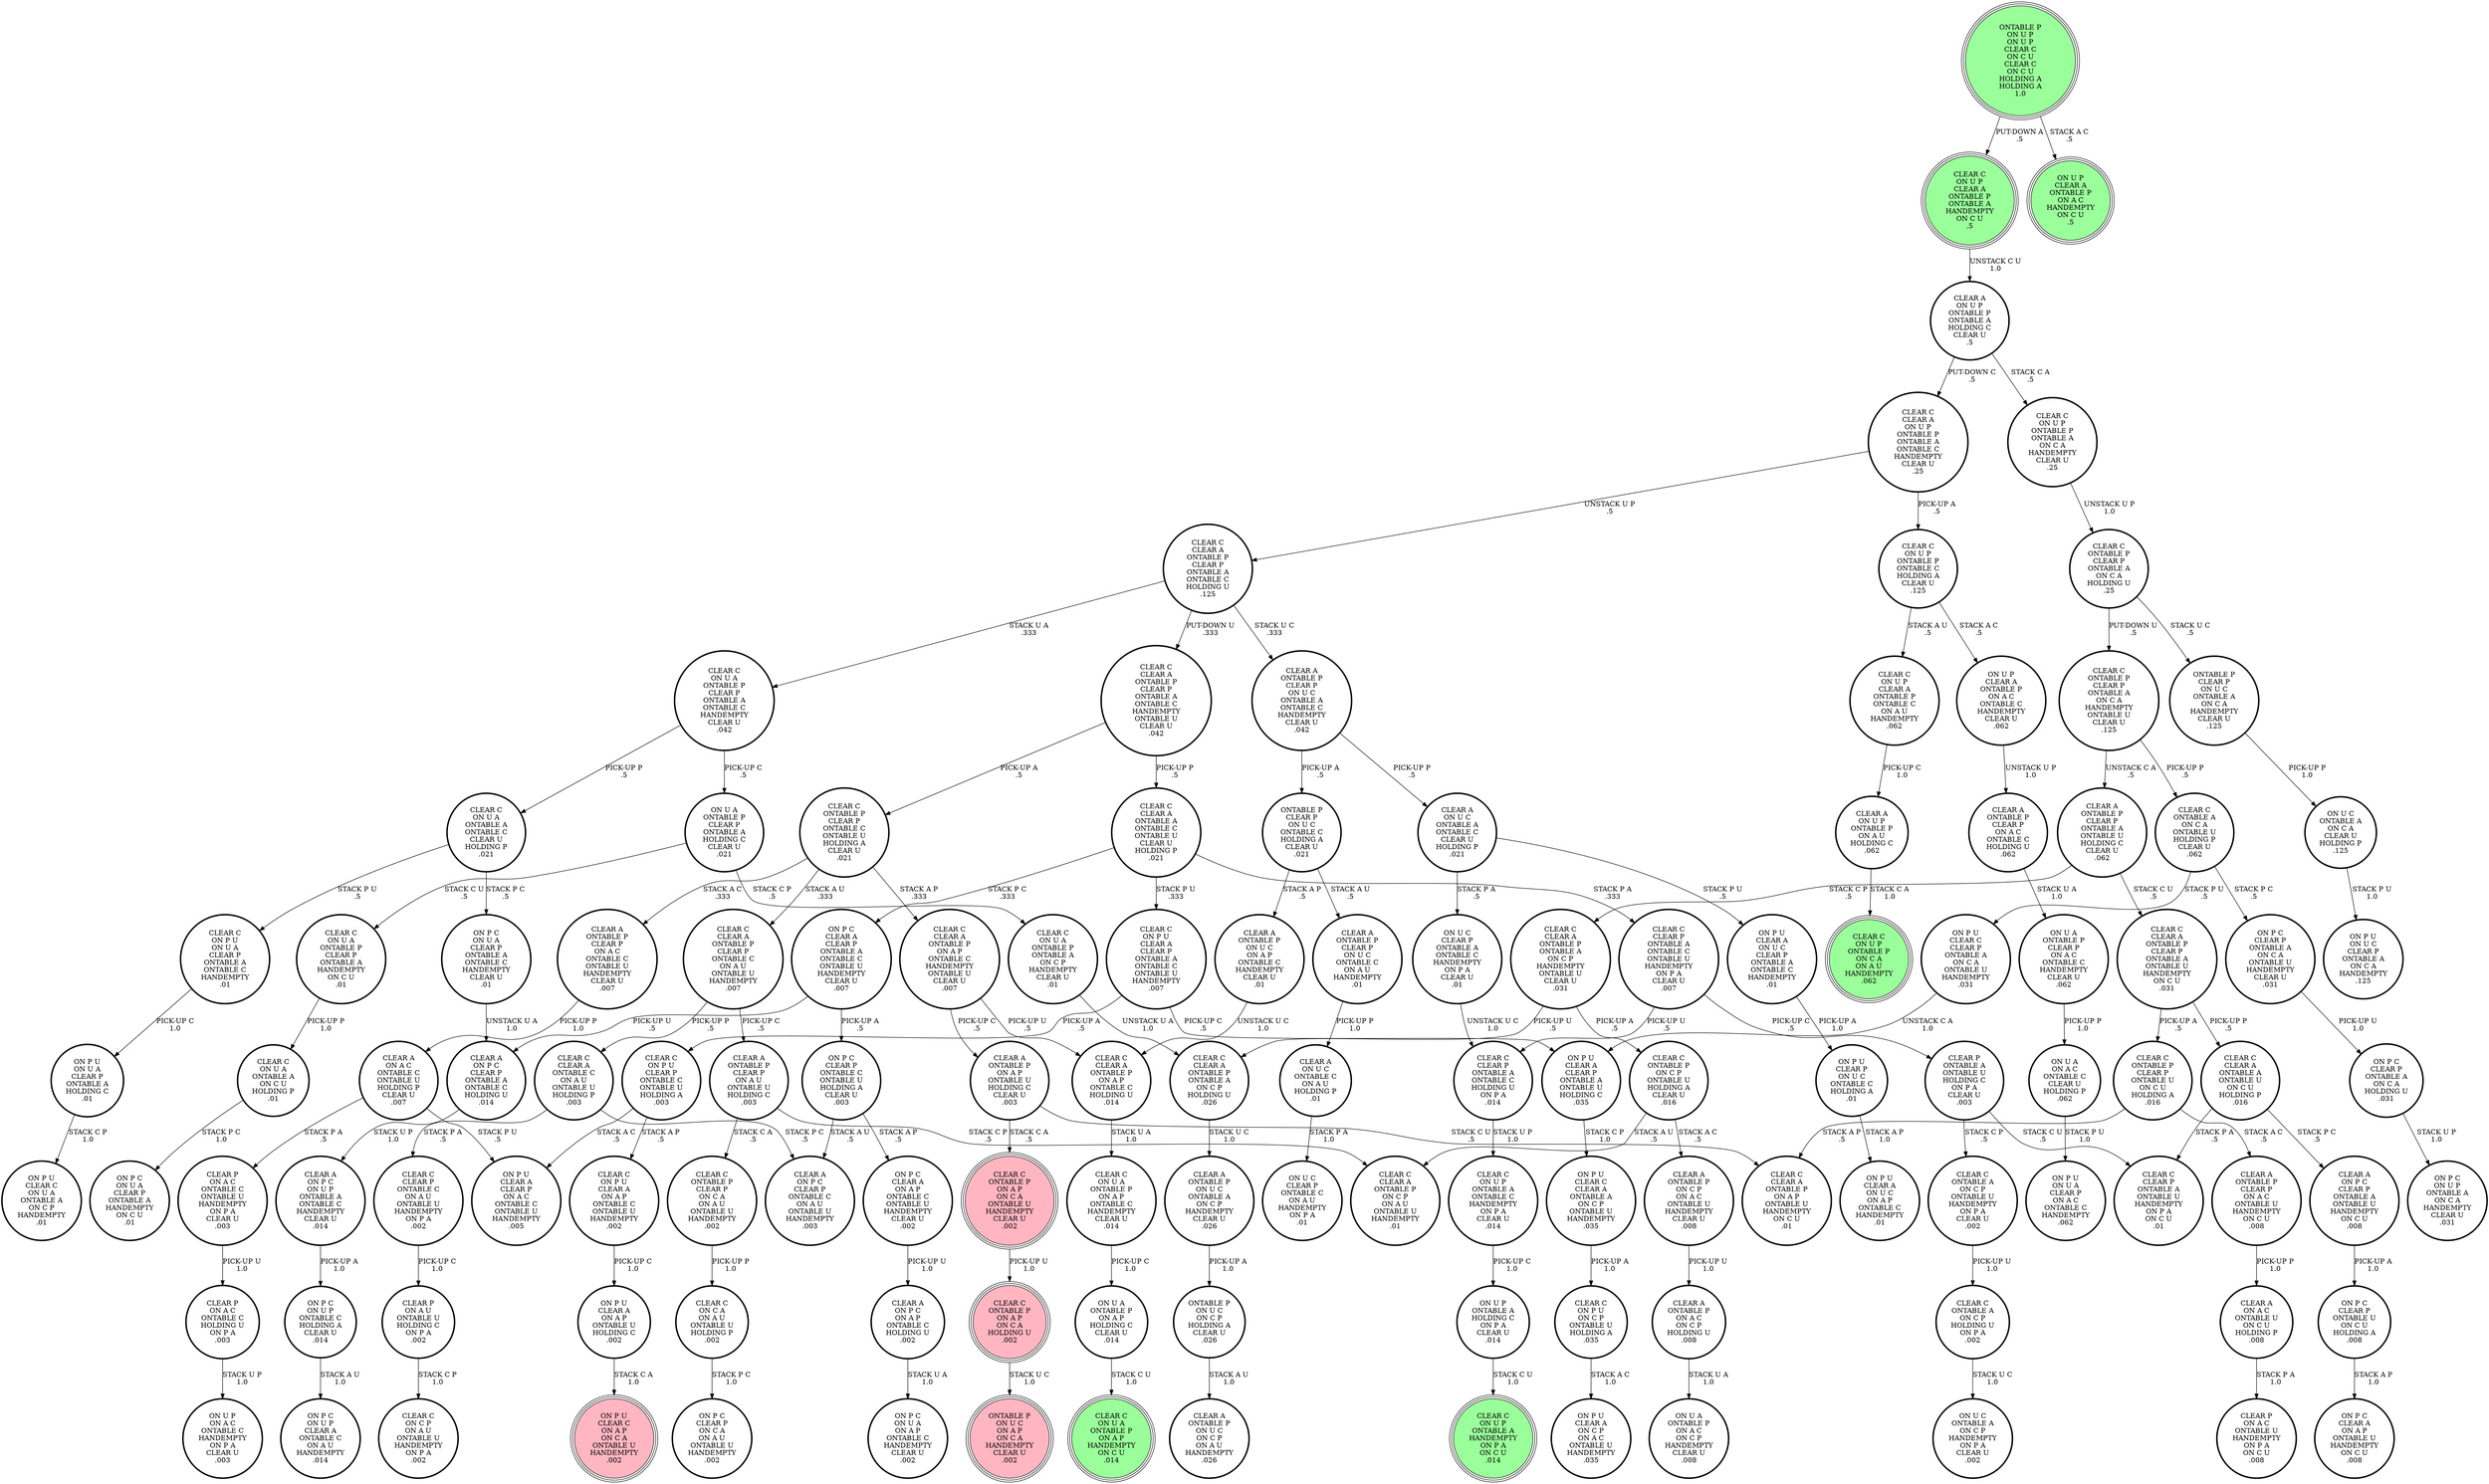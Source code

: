 digraph {
"ON U A\nONTABLE P\nCLEAR P\nONTABLE A\nHOLDING C\nCLEAR U\n.021\n" -> "CLEAR C\nON U A\nONTABLE P\nONTABLE A\nON C P\nHANDEMPTY\nCLEAR U\n.01\n"[label="STACK C P\n.5\n"];
"ON U A\nONTABLE P\nCLEAR P\nONTABLE A\nHOLDING C\nCLEAR U\n.021\n" -> "CLEAR C\nON U A\nONTABLE P\nCLEAR P\nONTABLE A\nHANDEMPTY\nON C U\n.01\n"[label="STACK C U\n.5\n"];
"ON P C\nON U A\nCLEAR P\nONTABLE A\nONTABLE C\nHANDEMPTY\nCLEAR U\n.01\n" -> "CLEAR A\nON P C\nCLEAR P\nONTABLE A\nONTABLE C\nHOLDING U\n.014\n"[label="UNSTACK U A\n1.0\n"];
"CLEAR A\nONTABLE P\nCLEAR P\nONTABLE A\nONTABLE U\nHOLDING C\nCLEAR U\n.062\n" -> "CLEAR C\nCLEAR A\nONTABLE P\nONTABLE A\nON C P\nHANDEMPTY\nONTABLE U\nCLEAR U\n.031\n"[label="STACK C P\n.5\n"];
"CLEAR A\nONTABLE P\nCLEAR P\nONTABLE A\nONTABLE U\nHOLDING C\nCLEAR U\n.062\n" -> "CLEAR C\nCLEAR A\nONTABLE P\nCLEAR P\nONTABLE A\nONTABLE U\nHANDEMPTY\nON C U\n.031\n"[label="STACK C U\n.5\n"];
"ON P U\nON U A\nCLEAR P\nONTABLE A\nHOLDING C\n.01\n" -> "ON P U\nCLEAR C\nON U A\nONTABLE A\nON C P\nHANDEMPTY\n.01\n"[label="STACK C P\n1.0\n"];
"CLEAR C\nCLEAR A\nONTABLE P\nCLEAR P\nONTABLE C\nON A U\nONTABLE U\nHANDEMPTY\n.007\n" -> "CLEAR A\nONTABLE P\nCLEAR P\nON A U\nONTABLE U\nHOLDING C\n.003\n"[label="PICK-UP C\n.5\n"];
"CLEAR C\nCLEAR A\nONTABLE P\nCLEAR P\nONTABLE C\nON A U\nONTABLE U\nHANDEMPTY\n.007\n" -> "CLEAR C\nCLEAR A\nONTABLE C\nON A U\nONTABLE U\nHOLDING P\n.003\n"[label="PICK-UP P\n.5\n"];
"ON P C\nON U P\nONTABLE C\nHOLDING A\nCLEAR U\n.014\n" -> "ON P C\nON U P\nCLEAR A\nONTABLE C\nON A U\nHANDEMPTY\n.014\n"[label="STACK A U\n1.0\n"];
"CLEAR A\nONTABLE P\nON A P\nONTABLE U\nHOLDING C\nCLEAR U\n.003\n" -> "CLEAR C\nONTABLE P\nON A P\nON C A\nONTABLE U\nHANDEMPTY\nCLEAR U\n.002\n"[label="STACK C A\n.5\n"];
"CLEAR A\nONTABLE P\nON A P\nONTABLE U\nHOLDING C\nCLEAR U\n.003\n" -> "CLEAR C\nCLEAR A\nONTABLE P\nON A P\nONTABLE U\nHANDEMPTY\nON C U\n.01\n"[label="STACK C U\n.5\n"];
"CLEAR C\nONTABLE A\nON C P\nHOLDING U\nON P A\n.002\n" -> "ON U C\nONTABLE A\nON C P\nHANDEMPTY\nON P A\nCLEAR U\n.002\n"[label="STACK U C\n1.0\n"];
"CLEAR C\nCLEAR A\nON U P\nONTABLE P\nONTABLE A\nONTABLE C\nHANDEMPTY\nCLEAR U\n.25\n" -> "CLEAR C\nON U P\nONTABLE P\nONTABLE C\nHOLDING A\nCLEAR U\n.125\n"[label="PICK-UP A\n.5\n"];
"CLEAR C\nCLEAR A\nON U P\nONTABLE P\nONTABLE A\nONTABLE C\nHANDEMPTY\nCLEAR U\n.25\n" -> "CLEAR C\nCLEAR A\nONTABLE P\nCLEAR P\nONTABLE A\nONTABLE C\nHOLDING U\n.125\n"[label="UNSTACK U P\n.5\n"];
"CLEAR A\nONTABLE P\nCLEAR P\nON U C\nONTABLE C\nON A U\nHANDEMPTY\n.01\n" -> "CLEAR A\nON U C\nONTABLE C\nON A U\nHOLDING P\n.01\n"[label="PICK-UP P\n1.0\n"];
"CLEAR C\nONTABLE P\nON C P\nONTABLE U\nHOLDING A\nCLEAR U\n.016\n" -> "CLEAR C\nCLEAR A\nONTABLE P\nON C P\nON A U\nONTABLE U\nHANDEMPTY\n.01\n"[label="STACK A U\n.5\n"];
"CLEAR C\nONTABLE P\nON C P\nONTABLE U\nHOLDING A\nCLEAR U\n.016\n" -> "CLEAR A\nONTABLE P\nON C P\nON A C\nONTABLE U\nHANDEMPTY\nCLEAR U\n.008\n"[label="STACK A C\n.5\n"];
"CLEAR C\nON U P\nONTABLE P\nONTABLE C\nHOLDING A\nCLEAR U\n.125\n" -> "CLEAR C\nON U P\nCLEAR A\nONTABLE P\nONTABLE C\nON A U\nHANDEMPTY\n.062\n"[label="STACK A U\n.5\n"];
"CLEAR C\nON U P\nONTABLE P\nONTABLE C\nHOLDING A\nCLEAR U\n.125\n" -> "ON U P\nCLEAR A\nONTABLE P\nON A C\nONTABLE C\nHANDEMPTY\nCLEAR U\n.062\n"[label="STACK A C\n.5\n"];
"CLEAR A\nONTABLE P\nCLEAR P\nON U C\nONTABLE A\nONTABLE C\nHANDEMPTY\nCLEAR U\n.042\n" -> "ONTABLE P\nCLEAR P\nON U C\nONTABLE C\nHOLDING A\nCLEAR U\n.021\n"[label="PICK-UP A\n.5\n"];
"CLEAR A\nONTABLE P\nCLEAR P\nON U C\nONTABLE A\nONTABLE C\nHANDEMPTY\nCLEAR U\n.042\n" -> "CLEAR A\nON U C\nONTABLE A\nONTABLE C\nCLEAR U\nHOLDING P\n.021\n"[label="PICK-UP P\n.5\n"];
"CLEAR C\nCLEAR P\nONTABLE C\nON A U\nONTABLE U\nHANDEMPTY\nON P A\n.002\n" -> "CLEAR P\nON A U\nONTABLE U\nHOLDING C\nON P A\n.002\n"[label="PICK-UP C\n1.0\n"];
"CLEAR A\nONTABLE P\nON U C\nONTABLE A\nON C P\nHANDEMPTY\nCLEAR U\n.026\n" -> "ONTABLE P\nON U C\nON C P\nHOLDING A\nCLEAR U\n.026\n"[label="PICK-UP A\n1.0\n"];
"ONTABLE P\nCLEAR P\nON U C\nONTABLE A\nON C A\nHANDEMPTY\nCLEAR U\n.125\n" -> "ON U C\nONTABLE A\nON C A\nCLEAR U\nHOLDING P\n.125\n"[label="PICK-UP P\n1.0\n"];
"CLEAR A\nONTABLE P\nCLEAR P\nON A C\nONTABLE C\nHOLDING U\n.062\n" -> "ON U A\nONTABLE P\nCLEAR P\nON A C\nONTABLE C\nHANDEMPTY\nCLEAR U\n.062\n"[label="STACK U A\n1.0\n"];
"ON P C\nCLEAR P\nONTABLE C\nONTABLE U\nHOLDING A\nCLEAR U\n.003\n" -> "CLEAR A\nON P C\nCLEAR P\nONTABLE C\nON A U\nONTABLE U\nHANDEMPTY\n.003\n"[label="STACK A U\n.5\n"];
"ON P C\nCLEAR P\nONTABLE C\nONTABLE U\nHOLDING A\nCLEAR U\n.003\n" -> "ON P C\nCLEAR A\nON A P\nONTABLE C\nONTABLE U\nHANDEMPTY\nCLEAR U\n.002\n"[label="STACK A P\n.5\n"];
"CLEAR C\nONTABLE P\nCLEAR P\nONTABLE A\nON C A\nHANDEMPTY\nONTABLE U\nCLEAR U\n.125\n" -> "CLEAR A\nONTABLE P\nCLEAR P\nONTABLE A\nONTABLE U\nHOLDING C\nCLEAR U\n.062\n"[label="UNSTACK C A\n.5\n"];
"CLEAR C\nONTABLE P\nCLEAR P\nONTABLE A\nON C A\nHANDEMPTY\nONTABLE U\nCLEAR U\n.125\n" -> "CLEAR C\nONTABLE A\nON C A\nONTABLE U\nHOLDING P\nCLEAR U\n.062\n"[label="PICK-UP P\n.5\n"];
"CLEAR C\nON U A\nONTABLE P\nCLEAR P\nONTABLE A\nONTABLE C\nHANDEMPTY\nCLEAR U\n.042\n" -> "CLEAR C\nON U A\nONTABLE A\nONTABLE C\nCLEAR U\nHOLDING P\n.021\n"[label="PICK-UP P\n.5\n"];
"CLEAR C\nON U A\nONTABLE P\nCLEAR P\nONTABLE A\nONTABLE C\nHANDEMPTY\nCLEAR U\n.042\n" -> "ON U A\nONTABLE P\nCLEAR P\nONTABLE A\nHOLDING C\nCLEAR U\n.021\n"[label="PICK-UP C\n.5\n"];
"CLEAR C\nONTABLE P\nCLEAR P\nONTABLE U\nON C U\nHOLDING A\n.016\n" -> "CLEAR C\nCLEAR A\nONTABLE P\nON A P\nONTABLE U\nHANDEMPTY\nON C U\n.01\n"[label="STACK A P\n.5\n"];
"CLEAR C\nONTABLE P\nCLEAR P\nONTABLE U\nON C U\nHOLDING A\n.016\n" -> "CLEAR A\nONTABLE P\nCLEAR P\nON A C\nONTABLE U\nHANDEMPTY\nON C U\n.008\n"[label="STACK A C\n.5\n"];
"CLEAR C\nON U A\nONTABLE P\nCLEAR P\nONTABLE A\nHANDEMPTY\nON C U\n.01\n" -> "CLEAR C\nON U A\nONTABLE A\nON C U\nHOLDING P\n.01\n"[label="PICK-UP P\n1.0\n"];
"ON U A\nONTABLE P\nON A P\nHOLDING C\nCLEAR U\n.014\n" -> "CLEAR C\nON U A\nONTABLE P\nON A P\nHANDEMPTY\nON C U\n.014\n"[label="STACK C U\n1.0\n"];
"ON P C\nCLEAR A\nON A P\nONTABLE C\nONTABLE U\nHANDEMPTY\nCLEAR U\n.002\n" -> "CLEAR A\nON P C\nON A P\nONTABLE C\nHOLDING U\n.002\n"[label="PICK-UP U\n1.0\n"];
"CLEAR P\nONTABLE A\nONTABLE U\nHOLDING C\nON P A\nCLEAR U\n.003\n" -> "CLEAR C\nCLEAR P\nONTABLE A\nONTABLE U\nHANDEMPTY\nON P A\nON C U\n.01\n"[label="STACK C U\n.5\n"];
"CLEAR P\nONTABLE A\nONTABLE U\nHOLDING C\nON P A\nCLEAR U\n.003\n" -> "CLEAR C\nONTABLE A\nON C P\nONTABLE U\nHANDEMPTY\nON P A\nCLEAR U\n.002\n"[label="STACK C P\n.5\n"];
"CLEAR C\nON U A\nONTABLE A\nONTABLE C\nCLEAR U\nHOLDING P\n.021\n" -> "ON P C\nON U A\nCLEAR P\nONTABLE A\nONTABLE C\nHANDEMPTY\nCLEAR U\n.01\n"[label="STACK P C\n.5\n"];
"CLEAR C\nON U A\nONTABLE A\nONTABLE C\nCLEAR U\nHOLDING P\n.021\n" -> "CLEAR C\nON P U\nON U A\nCLEAR P\nONTABLE A\nONTABLE C\nHANDEMPTY\n.01\n"[label="STACK P U\n.5\n"];
"CLEAR C\nCLEAR A\nONTABLE P\nON A P\nONTABLE C\nHANDEMPTY\nONTABLE U\nCLEAR U\n.007\n" -> "CLEAR C\nCLEAR A\nONTABLE P\nON A P\nONTABLE C\nHOLDING U\n.014\n"[label="PICK-UP U\n.5\n"];
"CLEAR C\nCLEAR A\nONTABLE P\nON A P\nONTABLE C\nHANDEMPTY\nONTABLE U\nCLEAR U\n.007\n" -> "CLEAR A\nONTABLE P\nON A P\nONTABLE U\nHOLDING C\nCLEAR U\n.003\n"[label="PICK-UP C\n.5\n"];
"CLEAR C\nON U P\nONTABLE A\nONTABLE C\nHANDEMPTY\nON P A\nCLEAR U\n.014\n" -> "ON U P\nONTABLE A\nHOLDING C\nON P A\nCLEAR U\n.014\n"[label="PICK-UP C\n1.0\n"];
"CLEAR C\nCLEAR A\nONTABLE P\nCLEAR P\nONTABLE A\nONTABLE C\nHANDEMPTY\nONTABLE U\nCLEAR U\n.042\n" -> "CLEAR C\nONTABLE P\nCLEAR P\nONTABLE C\nONTABLE U\nHOLDING A\nCLEAR U\n.021\n"[label="PICK-UP A\n.5\n"];
"CLEAR C\nCLEAR A\nONTABLE P\nCLEAR P\nONTABLE A\nONTABLE C\nHANDEMPTY\nONTABLE U\nCLEAR U\n.042\n" -> "CLEAR C\nCLEAR A\nONTABLE A\nONTABLE C\nONTABLE U\nCLEAR U\nHOLDING P\n.021\n"[label="PICK-UP P\n.5\n"];
"CLEAR C\nCLEAR P\nONTABLE A\nONTABLE C\nHOLDING U\nON P A\n.014\n" -> "CLEAR C\nON U P\nONTABLE A\nONTABLE C\nHANDEMPTY\nON P A\nCLEAR U\n.014\n"[label="STACK U P\n1.0\n"];
"ON P C\nCLEAR P\nONTABLE A\nON C A\nHOLDING U\n.031\n" -> "ON P C\nON U P\nONTABLE A\nON C A\nHANDEMPTY\nCLEAR U\n.031\n"[label="STACK U P\n1.0\n"];
"CLEAR C\nON P U\nON U A\nCLEAR P\nONTABLE A\nONTABLE C\nHANDEMPTY\n.01\n" -> "ON P U\nON U A\nCLEAR P\nONTABLE A\nHOLDING C\n.01\n"[label="PICK-UP C\n1.0\n"];
"CLEAR C\nCLEAR A\nONTABLE P\nONTABLE A\nON C P\nHANDEMPTY\nONTABLE U\nCLEAR U\n.031\n" -> "CLEAR C\nCLEAR A\nONTABLE P\nONTABLE A\nON C P\nHOLDING U\n.026\n"[label="PICK-UP U\n.5\n"];
"CLEAR C\nCLEAR A\nONTABLE P\nONTABLE A\nON C P\nHANDEMPTY\nONTABLE U\nCLEAR U\n.031\n" -> "CLEAR C\nONTABLE P\nON C P\nONTABLE U\nHOLDING A\nCLEAR U\n.016\n"[label="PICK-UP A\n.5\n"];
"ON U A\nONTABLE P\nCLEAR P\nON A C\nONTABLE C\nHANDEMPTY\nCLEAR U\n.062\n" -> "ON U A\nON A C\nONTABLE C\nCLEAR U\nHOLDING P\n.062\n"[label="PICK-UP P\n1.0\n"];
"ON U P\nONTABLE A\nHOLDING C\nON P A\nCLEAR U\n.014\n" -> "CLEAR C\nON U P\nONTABLE A\nHANDEMPTY\nON P A\nON C U\n.014\n"[label="STACK C U\n1.0\n"];
"ON U P\nCLEAR A\nONTABLE P\nON A C\nONTABLE C\nHANDEMPTY\nCLEAR U\n.062\n" -> "CLEAR A\nONTABLE P\nCLEAR P\nON A C\nONTABLE C\nHOLDING U\n.062\n"[label="UNSTACK U P\n1.0\n"];
"CLEAR A\nON U C\nONTABLE C\nON A U\nHOLDING P\n.01\n" -> "ON U C\nCLEAR P\nONTABLE C\nON A U\nHANDEMPTY\nON P A\n.01\n"[label="STACK P A\n1.0\n"];
"CLEAR A\nONTABLE P\nCLEAR P\nON A U\nONTABLE U\nHOLDING C\n.003\n" -> "CLEAR C\nONTABLE P\nCLEAR P\nON C A\nON A U\nONTABLE U\nHANDEMPTY\n.002\n"[label="STACK C A\n.5\n"];
"CLEAR A\nONTABLE P\nCLEAR P\nON A U\nONTABLE U\nHOLDING C\n.003\n" -> "CLEAR C\nCLEAR A\nONTABLE P\nON C P\nON A U\nONTABLE U\nHANDEMPTY\n.01\n"[label="STACK C P\n.5\n"];
"CLEAR A\nONTABLE P\nCLEAR P\nON A C\nONTABLE U\nHANDEMPTY\nON C U\n.008\n" -> "CLEAR A\nON A C\nONTABLE U\nON C U\nHOLDING P\n.008\n"[label="PICK-UP P\n1.0\n"];
"CLEAR C\nONTABLE P\nON A P\nON C A\nONTABLE U\nHANDEMPTY\nCLEAR U\n.002\n" -> "CLEAR C\nONTABLE P\nON A P\nON C A\nHOLDING U\n.002\n"[label="PICK-UP U\n1.0\n"];
"CLEAR C\nON U A\nONTABLE P\nON A P\nONTABLE C\nHANDEMPTY\nCLEAR U\n.014\n" -> "ON U A\nONTABLE P\nON A P\nHOLDING C\nCLEAR U\n.014\n"[label="PICK-UP C\n1.0\n"];
"CLEAR C\nCLEAR A\nONTABLE A\nONTABLE U\nON C U\nHOLDING P\n.016\n" -> "CLEAR A\nON P C\nCLEAR P\nONTABLE A\nONTABLE U\nHANDEMPTY\nON C U\n.008\n"[label="STACK P C\n.5\n"];
"CLEAR C\nCLEAR A\nONTABLE A\nONTABLE U\nON C U\nHOLDING P\n.016\n" -> "CLEAR C\nCLEAR P\nONTABLE A\nONTABLE U\nHANDEMPTY\nON P A\nON C U\n.01\n"[label="STACK P A\n.5\n"];
"ON P U\nCLEAR C\nCLEAR A\nONTABLE A\nON C P\nONTABLE U\nHANDEMPTY\n.035\n" -> "CLEAR C\nON P U\nON C P\nONTABLE U\nHOLDING A\n.035\n"[label="PICK-UP A\n1.0\n"];
"CLEAR A\nON P C\nON U P\nONTABLE A\nONTABLE C\nHANDEMPTY\nCLEAR U\n.014\n" -> "ON P C\nON U P\nONTABLE C\nHOLDING A\nCLEAR U\n.014\n"[label="PICK-UP A\n1.0\n"];
"ONTABLE P\nCLEAR P\nON U C\nONTABLE C\nHOLDING A\nCLEAR U\n.021\n" -> "CLEAR A\nONTABLE P\nON U C\nON A P\nONTABLE C\nHANDEMPTY\nCLEAR U\n.01\n"[label="STACK A P\n.5\n"];
"ONTABLE P\nCLEAR P\nON U C\nONTABLE C\nHOLDING A\nCLEAR U\n.021\n" -> "CLEAR A\nONTABLE P\nCLEAR P\nON U C\nONTABLE C\nON A U\nHANDEMPTY\n.01\n"[label="STACK A U\n.5\n"];
"CLEAR C\nCLEAR A\nONTABLE P\nON A P\nONTABLE C\nHOLDING U\n.014\n" -> "CLEAR C\nON U A\nONTABLE P\nON A P\nONTABLE C\nHANDEMPTY\nCLEAR U\n.014\n"[label="STACK U A\n1.0\n"];
"CLEAR A\nONTABLE P\nON U C\nON A P\nONTABLE C\nHANDEMPTY\nCLEAR U\n.01\n" -> "CLEAR C\nCLEAR A\nONTABLE P\nON A P\nONTABLE C\nHOLDING U\n.014\n"[label="UNSTACK U C\n1.0\n"];
"CLEAR C\nCLEAR A\nONTABLE C\nON A U\nONTABLE U\nHOLDING P\n.003\n" -> "CLEAR C\nCLEAR P\nONTABLE C\nON A U\nONTABLE U\nHANDEMPTY\nON P A\n.002\n"[label="STACK P A\n.5\n"];
"CLEAR C\nCLEAR A\nONTABLE C\nON A U\nONTABLE U\nHOLDING P\n.003\n" -> "CLEAR A\nON P C\nCLEAR P\nONTABLE C\nON A U\nONTABLE U\nHANDEMPTY\n.003\n"[label="STACK P C\n.5\n"];
"CLEAR P\nON A U\nONTABLE U\nHOLDING C\nON P A\n.002\n" -> "CLEAR C\nON C P\nON A U\nONTABLE U\nHANDEMPTY\nON P A\n.002\n"[label="STACK C P\n1.0\n"];
"CLEAR C\nON P U\nON C P\nONTABLE U\nHOLDING A\n.035\n" -> "ON P U\nCLEAR A\nON C P\nON A C\nONTABLE U\nHANDEMPTY\n.035\n"[label="STACK A C\n1.0\n"];
"CLEAR C\nCLEAR A\nONTABLE P\nCLEAR P\nONTABLE A\nONTABLE U\nHANDEMPTY\nON C U\n.031\n" -> "CLEAR C\nCLEAR A\nONTABLE A\nONTABLE U\nON C U\nHOLDING P\n.016\n"[label="PICK-UP P\n.5\n"];
"CLEAR C\nCLEAR A\nONTABLE P\nCLEAR P\nONTABLE A\nONTABLE U\nHANDEMPTY\nON C U\n.031\n" -> "CLEAR C\nONTABLE P\nCLEAR P\nONTABLE U\nON C U\nHOLDING A\n.016\n"[label="PICK-UP A\n.5\n"];
"ON U C\nONTABLE A\nON C A\nCLEAR U\nHOLDING P\n.125\n" -> "ON P U\nON U C\nCLEAR P\nONTABLE A\nON C A\nHANDEMPTY\n.125\n"[label="STACK P U\n1.0\n"];
"CLEAR A\nONTABLE P\nCLEAR P\nON A C\nONTABLE C\nONTABLE U\nHANDEMPTY\nCLEAR U\n.007\n" -> "CLEAR A\nON A C\nONTABLE C\nONTABLE U\nHOLDING P\nCLEAR U\n.007\n"[label="PICK-UP P\n1.0\n"];
"CLEAR C\nONTABLE P\nCLEAR P\nONTABLE C\nONTABLE U\nHOLDING A\nCLEAR U\n.021\n" -> "CLEAR A\nONTABLE P\nCLEAR P\nON A C\nONTABLE C\nONTABLE U\nHANDEMPTY\nCLEAR U\n.007\n"[label="STACK A C\n.333\n"];
"CLEAR C\nONTABLE P\nCLEAR P\nONTABLE C\nONTABLE U\nHOLDING A\nCLEAR U\n.021\n" -> "CLEAR C\nCLEAR A\nONTABLE P\nON A P\nONTABLE C\nHANDEMPTY\nONTABLE U\nCLEAR U\n.007\n"[label="STACK A P\n.333\n"];
"CLEAR C\nONTABLE P\nCLEAR P\nONTABLE C\nONTABLE U\nHOLDING A\nCLEAR U\n.021\n" -> "CLEAR C\nCLEAR A\nONTABLE P\nCLEAR P\nONTABLE C\nON A U\nONTABLE U\nHANDEMPTY\n.007\n"[label="STACK A U\n.333\n"];
"ON P U\nCLEAR C\nCLEAR P\nONTABLE A\nON C A\nONTABLE U\nHANDEMPTY\n.031\n" -> "ON P U\nCLEAR A\nCLEAR P\nONTABLE A\nONTABLE U\nHOLDING C\n.035\n"[label="UNSTACK C A\n1.0\n"];
"ON P U\nCLEAR A\nON U C\nCLEAR P\nONTABLE A\nONTABLE C\nHANDEMPTY\n.01\n" -> "ON P U\nCLEAR P\nON U C\nONTABLE C\nHOLDING A\n.01\n"[label="PICK-UP A\n1.0\n"];
"CLEAR C\nON P U\nCLEAR A\nON A P\nONTABLE C\nONTABLE U\nHANDEMPTY\n.002\n" -> "ON P U\nCLEAR A\nON A P\nONTABLE U\nHOLDING C\n.002\n"[label="PICK-UP C\n1.0\n"];
"CLEAR A\nON U C\nONTABLE A\nONTABLE C\nCLEAR U\nHOLDING P\n.021\n" -> "ON P U\nCLEAR A\nON U C\nCLEAR P\nONTABLE A\nONTABLE C\nHANDEMPTY\n.01\n"[label="STACK P U\n.5\n"];
"CLEAR A\nON U C\nONTABLE A\nONTABLE C\nCLEAR U\nHOLDING P\n.021\n" -> "ON U C\nCLEAR P\nONTABLE A\nONTABLE C\nHANDEMPTY\nON P A\nCLEAR U\n.01\n"[label="STACK P A\n.5\n"];
"CLEAR A\nON P C\nON A P\nONTABLE C\nHOLDING U\n.002\n" -> "ON P C\nON U A\nON A P\nONTABLE C\nHANDEMPTY\nCLEAR U\n.002\n"[label="STACK U A\n1.0\n"];
"CLEAR C\nON U P\nCLEAR A\nONTABLE P\nONTABLE A\nHANDEMPTY\nON C U\n.5\n" -> "CLEAR A\nON U P\nONTABLE P\nONTABLE A\nHOLDING C\nCLEAR U\n.5\n"[label="UNSTACK C U\n1.0\n"];
"CLEAR C\nON U P\nONTABLE P\nONTABLE A\nON C A\nHANDEMPTY\nCLEAR U\n.25\n" -> "CLEAR C\nONTABLE P\nCLEAR P\nONTABLE A\nON C A\nHOLDING U\n.25\n"[label="UNSTACK U P\n1.0\n"];
"CLEAR C\nON U A\nONTABLE A\nON C U\nHOLDING P\n.01\n" -> "ON P C\nON U A\nCLEAR P\nONTABLE A\nHANDEMPTY\nON C U\n.01\n"[label="STACK P C\n1.0\n"];
"CLEAR C\nONTABLE P\nON A P\nON C A\nHOLDING U\n.002\n" -> "ONTABLE P\nON U C\nON A P\nON C A\nHANDEMPTY\nCLEAR U\n.002\n"[label="STACK U C\n1.0\n"];
"CLEAR A\nONTABLE P\nON C P\nON A C\nONTABLE U\nHANDEMPTY\nCLEAR U\n.008\n" -> "CLEAR A\nONTABLE P\nON A C\nON C P\nHOLDING U\n.008\n"[label="PICK-UP U\n1.0\n"];
"CLEAR P\nON A C\nONTABLE C\nHOLDING U\nON P A\n.003\n" -> "ON U P\nON A C\nONTABLE C\nHANDEMPTY\nON P A\nCLEAR U\n.003\n"[label="STACK U P\n1.0\n"];
"CLEAR P\nON A C\nONTABLE C\nONTABLE U\nHANDEMPTY\nON P A\nCLEAR U\n.003\n" -> "CLEAR P\nON A C\nONTABLE C\nHOLDING U\nON P A\n.003\n"[label="PICK-UP U\n1.0\n"];
"CLEAR C\nONTABLE A\nON C A\nONTABLE U\nHOLDING P\nCLEAR U\n.062\n" -> "ON P C\nCLEAR P\nONTABLE A\nON C A\nONTABLE U\nHANDEMPTY\nCLEAR U\n.031\n"[label="STACK P C\n.5\n"];
"CLEAR C\nONTABLE A\nON C A\nONTABLE U\nHOLDING P\nCLEAR U\n.062\n" -> "ON P U\nCLEAR C\nCLEAR P\nONTABLE A\nON C A\nONTABLE U\nHANDEMPTY\n.031\n"[label="STACK P U\n.5\n"];
"CLEAR A\nON U P\nONTABLE P\nON A U\nHOLDING C\n.062\n" -> "CLEAR C\nON U P\nONTABLE P\nON C A\nON A U\nHANDEMPTY\n.062\n"[label="STACK C A\n1.0\n"];
"CLEAR C\nONTABLE A\nON C P\nONTABLE U\nHANDEMPTY\nON P A\nCLEAR U\n.002\n" -> "CLEAR C\nONTABLE A\nON C P\nHOLDING U\nON P A\n.002\n"[label="PICK-UP U\n1.0\n"];
"CLEAR C\nON U A\nONTABLE P\nONTABLE A\nON C P\nHANDEMPTY\nCLEAR U\n.01\n" -> "CLEAR C\nCLEAR A\nONTABLE P\nONTABLE A\nON C P\nHOLDING U\n.026\n"[label="UNSTACK U A\n1.0\n"];
"ON P C\nCLEAR P\nONTABLE U\nON C U\nHOLDING A\n.008\n" -> "ON P C\nCLEAR A\nON A P\nONTABLE U\nHANDEMPTY\nON C U\n.008\n"[label="STACK A P\n1.0\n"];
"CLEAR C\nCLEAR P\nONTABLE A\nONTABLE C\nONTABLE U\nHANDEMPTY\nON P A\nCLEAR U\n.007\n" -> "CLEAR C\nCLEAR P\nONTABLE A\nONTABLE C\nHOLDING U\nON P A\n.014\n"[label="PICK-UP U\n.5\n"];
"CLEAR C\nCLEAR P\nONTABLE A\nONTABLE C\nONTABLE U\nHANDEMPTY\nON P A\nCLEAR U\n.007\n" -> "CLEAR P\nONTABLE A\nONTABLE U\nHOLDING C\nON P A\nCLEAR U\n.003\n"[label="PICK-UP C\n.5\n"];
"CLEAR C\nCLEAR A\nONTABLE P\nONTABLE A\nON C P\nHOLDING U\n.026\n" -> "CLEAR A\nONTABLE P\nON U C\nONTABLE A\nON C P\nHANDEMPTY\nCLEAR U\n.026\n"[label="STACK U C\n1.0\n"];
"CLEAR C\nON C A\nON A U\nONTABLE U\nHOLDING P\n.002\n" -> "ON P C\nCLEAR P\nON C A\nON A U\nONTABLE U\nHANDEMPTY\n.002\n"[label="STACK P C\n1.0\n"];
"CLEAR C\nCLEAR A\nONTABLE P\nCLEAR P\nONTABLE A\nONTABLE C\nHOLDING U\n.125\n" -> "CLEAR C\nON U A\nONTABLE P\nCLEAR P\nONTABLE A\nONTABLE C\nHANDEMPTY\nCLEAR U\n.042\n"[label="STACK U A\n.333\n"];
"CLEAR C\nCLEAR A\nONTABLE P\nCLEAR P\nONTABLE A\nONTABLE C\nHOLDING U\n.125\n" -> "CLEAR C\nCLEAR A\nONTABLE P\nCLEAR P\nONTABLE A\nONTABLE C\nHANDEMPTY\nONTABLE U\nCLEAR U\n.042\n"[label="PUT-DOWN U\n.333\n"];
"CLEAR C\nCLEAR A\nONTABLE P\nCLEAR P\nONTABLE A\nONTABLE C\nHOLDING U\n.125\n" -> "CLEAR A\nONTABLE P\nCLEAR P\nON U C\nONTABLE A\nONTABLE C\nHANDEMPTY\nCLEAR U\n.042\n"[label="STACK U C\n.333\n"];
"CLEAR C\nCLEAR A\nONTABLE A\nONTABLE C\nONTABLE U\nCLEAR U\nHOLDING P\n.021\n" -> "CLEAR C\nCLEAR P\nONTABLE A\nONTABLE C\nONTABLE U\nHANDEMPTY\nON P A\nCLEAR U\n.007\n"[label="STACK P A\n.333\n"];
"CLEAR C\nCLEAR A\nONTABLE A\nONTABLE C\nONTABLE U\nCLEAR U\nHOLDING P\n.021\n" -> "CLEAR C\nON P U\nCLEAR A\nCLEAR P\nONTABLE A\nONTABLE C\nONTABLE U\nHANDEMPTY\n.007\n"[label="STACK P U\n.333\n"];
"CLEAR C\nCLEAR A\nONTABLE A\nONTABLE C\nONTABLE U\nCLEAR U\nHOLDING P\n.021\n" -> "ON P C\nCLEAR A\nCLEAR P\nONTABLE A\nONTABLE C\nONTABLE U\nHANDEMPTY\nCLEAR U\n.007\n"[label="STACK P C\n.333\n"];
"ON P U\nCLEAR P\nON U C\nONTABLE C\nHOLDING A\n.01\n" -> "ON P U\nCLEAR A\nON U C\nON A P\nONTABLE C\nHANDEMPTY\n.01\n"[label="STACK A P\n1.0\n"];
"ON U A\nON A C\nONTABLE C\nCLEAR U\nHOLDING P\n.062\n" -> "ON P U\nON U A\nCLEAR P\nON A C\nONTABLE C\nHANDEMPTY\n.062\n"[label="STACK P U\n1.0\n"];
"CLEAR C\nON P U\nCLEAR P\nONTABLE C\nONTABLE U\nHOLDING A\n.003\n" -> "CLEAR C\nON P U\nCLEAR A\nON A P\nONTABLE C\nONTABLE U\nHANDEMPTY\n.002\n"[label="STACK A P\n.5\n"];
"CLEAR C\nON P U\nCLEAR P\nONTABLE C\nONTABLE U\nHOLDING A\n.003\n" -> "ON P U\nCLEAR A\nCLEAR P\nON A C\nONTABLE C\nONTABLE U\nHANDEMPTY\n.005\n"[label="STACK A C\n.5\n"];
"CLEAR A\nON U P\nONTABLE P\nONTABLE A\nHOLDING C\nCLEAR U\n.5\n" -> "CLEAR C\nON U P\nONTABLE P\nONTABLE A\nON C A\nHANDEMPTY\nCLEAR U\n.25\n"[label="STACK C A\n.5\n"];
"CLEAR A\nON U P\nONTABLE P\nONTABLE A\nHOLDING C\nCLEAR U\n.5\n" -> "CLEAR C\nCLEAR A\nON U P\nONTABLE P\nONTABLE A\nONTABLE C\nHANDEMPTY\nCLEAR U\n.25\n"[label="PUT-DOWN C\n.5\n"];
"CLEAR C\nONTABLE P\nCLEAR P\nONTABLE A\nON C A\nHOLDING U\n.25\n" -> "ONTABLE P\nCLEAR P\nON U C\nONTABLE A\nON C A\nHANDEMPTY\nCLEAR U\n.125\n"[label="STACK U C\n.5\n"];
"CLEAR C\nONTABLE P\nCLEAR P\nONTABLE A\nON C A\nHOLDING U\n.25\n" -> "CLEAR C\nONTABLE P\nCLEAR P\nONTABLE A\nON C A\nHANDEMPTY\nONTABLE U\nCLEAR U\n.125\n"[label="PUT-DOWN U\n.5\n"];
"CLEAR A\nON A C\nONTABLE U\nON C U\nHOLDING P\n.008\n" -> "CLEAR P\nON A C\nONTABLE U\nHANDEMPTY\nON P A\nON C U\n.008\n"[label="STACK P A\n1.0\n"];
"ON P C\nCLEAR A\nCLEAR P\nONTABLE A\nONTABLE C\nONTABLE U\nHANDEMPTY\nCLEAR U\n.007\n" -> "CLEAR A\nON P C\nCLEAR P\nONTABLE A\nONTABLE C\nHOLDING U\n.014\n"[label="PICK-UP U\n.5\n"];
"ON P C\nCLEAR A\nCLEAR P\nONTABLE A\nONTABLE C\nONTABLE U\nHANDEMPTY\nCLEAR U\n.007\n" -> "ON P C\nCLEAR P\nONTABLE C\nONTABLE U\nHOLDING A\nCLEAR U\n.003\n"[label="PICK-UP A\n.5\n"];
"ON U C\nCLEAR P\nONTABLE A\nONTABLE C\nHANDEMPTY\nON P A\nCLEAR U\n.01\n" -> "CLEAR C\nCLEAR P\nONTABLE A\nONTABLE C\nHOLDING U\nON P A\n.014\n"[label="UNSTACK U C\n1.0\n"];
"CLEAR A\nON A C\nONTABLE C\nONTABLE U\nHOLDING P\nCLEAR U\n.007\n" -> "CLEAR P\nON A C\nONTABLE C\nONTABLE U\nHANDEMPTY\nON P A\nCLEAR U\n.003\n"[label="STACK P A\n.5\n"];
"CLEAR A\nON A C\nONTABLE C\nONTABLE U\nHOLDING P\nCLEAR U\n.007\n" -> "ON P U\nCLEAR A\nCLEAR P\nON A C\nONTABLE C\nONTABLE U\nHANDEMPTY\n.005\n"[label="STACK P U\n.5\n"];
"ONTABLE P\nON U C\nON C P\nHOLDING A\nCLEAR U\n.026\n" -> "CLEAR A\nONTABLE P\nON U C\nON C P\nON A U\nHANDEMPTY\n.026\n"[label="STACK A U\n1.0\n"];
"ON P U\nCLEAR A\nCLEAR P\nONTABLE A\nONTABLE U\nHOLDING C\n.035\n" -> "ON P U\nCLEAR C\nCLEAR A\nONTABLE A\nON C P\nONTABLE U\nHANDEMPTY\n.035\n"[label="STACK C P\n1.0\n"];
"ON P C\nCLEAR P\nONTABLE A\nON C A\nONTABLE U\nHANDEMPTY\nCLEAR U\n.031\n" -> "ON P C\nCLEAR P\nONTABLE A\nON C A\nHOLDING U\n.031\n"[label="PICK-UP U\n1.0\n"];
"CLEAR C\nON U P\nCLEAR A\nONTABLE P\nONTABLE C\nON A U\nHANDEMPTY\n.062\n" -> "CLEAR A\nON U P\nONTABLE P\nON A U\nHOLDING C\n.062\n"[label="PICK-UP C\n1.0\n"];
"CLEAR A\nON P C\nCLEAR P\nONTABLE A\nONTABLE C\nHOLDING U\n.014\n" -> "CLEAR A\nON P C\nON U P\nONTABLE A\nONTABLE C\nHANDEMPTY\nCLEAR U\n.014\n"[label="STACK U P\n1.0\n"];
"CLEAR C\nONTABLE P\nCLEAR P\nON C A\nON A U\nONTABLE U\nHANDEMPTY\n.002\n" -> "CLEAR C\nON C A\nON A U\nONTABLE U\nHOLDING P\n.002\n"[label="PICK-UP P\n1.0\n"];
"CLEAR A\nONTABLE P\nON A C\nON C P\nHOLDING U\n.008\n" -> "ON U A\nONTABLE P\nON A C\nON C P\nHANDEMPTY\nCLEAR U\n.008\n"[label="STACK U A\n1.0\n"];
"ON P U\nCLEAR A\nON A P\nONTABLE U\nHOLDING C\n.002\n" -> "ON P U\nCLEAR C\nON A P\nON C A\nONTABLE U\nHANDEMPTY\n.002\n"[label="STACK C A\n1.0\n"];
"CLEAR A\nON P C\nCLEAR P\nONTABLE A\nONTABLE U\nHANDEMPTY\nON C U\n.008\n" -> "ON P C\nCLEAR P\nONTABLE U\nON C U\nHOLDING A\n.008\n"[label="PICK-UP A\n1.0\n"];
"CLEAR C\nON P U\nCLEAR A\nCLEAR P\nONTABLE A\nONTABLE C\nONTABLE U\nHANDEMPTY\n.007\n" -> "CLEAR C\nON P U\nCLEAR P\nONTABLE C\nONTABLE U\nHOLDING A\n.003\n"[label="PICK-UP A\n.5\n"];
"CLEAR C\nON P U\nCLEAR A\nCLEAR P\nONTABLE A\nONTABLE C\nONTABLE U\nHANDEMPTY\n.007\n" -> "ON P U\nCLEAR A\nCLEAR P\nONTABLE A\nONTABLE U\nHOLDING C\n.035\n"[label="PICK-UP C\n.5\n"];
"ONTABLE P\nON U P\nON U P\nCLEAR C\nON C U\nCLEAR C\nON C U\nHOLDING A\nHOLDING A\n1.0\n" -> "CLEAR C\nON U P\nCLEAR A\nONTABLE P\nONTABLE A\nHANDEMPTY\nON C U\n.5\n"[label="PUT-DOWN A\n.5\n"];
"ONTABLE P\nON U P\nON U P\nCLEAR C\nON C U\nCLEAR C\nON C U\nHOLDING A\nHOLDING A\n1.0\n" -> "ON U P\nCLEAR A\nONTABLE P\nON A C\nHANDEMPTY\nON C U\n.5\n"[label="STACK A C\n.5\n"];
"CLEAR C\nCLEAR A\nONTABLE P\nON A P\nONTABLE U\nHANDEMPTY\nON C U\n.01\n" [shape=circle, penwidth=3];
"ON U P\nCLEAR A\nONTABLE P\nON A C\nHANDEMPTY\nON C U\n.5\n" [shape=circle, style=filled, fillcolor=palegreen1, peripheries=3];
"ON P U\nCLEAR A\nON U C\nON A P\nONTABLE C\nHANDEMPTY\n.01\n" [shape=circle, penwidth=3];
"CLEAR C\nON U A\nONTABLE P\nON A P\nHANDEMPTY\nON C U\n.014\n" [shape=circle, style=filled, fillcolor=palegreen1, peripheries=3];
"ON P U\nCLEAR C\nON A P\nON C A\nONTABLE U\nHANDEMPTY\n.002\n" [shape=circle, style=filled, fillcolor=lightpink, peripheries=3];
"CLEAR C\nCLEAR P\nONTABLE A\nONTABLE U\nHANDEMPTY\nON P A\nON C U\n.01\n" [shape=circle, penwidth=3];
"CLEAR P\nON A C\nONTABLE U\nHANDEMPTY\nON P A\nON C U\n.008\n" [shape=circle, penwidth=3];
"CLEAR A\nONTABLE P\nON U C\nON C P\nON A U\nHANDEMPTY\n.026\n" [shape=circle, penwidth=3];
"ON U A\nONTABLE P\nON A C\nON C P\nHANDEMPTY\nCLEAR U\n.008\n" [shape=circle, penwidth=3];
"ON P U\nCLEAR C\nON U A\nONTABLE A\nON C P\nHANDEMPTY\n.01\n" [shape=circle, penwidth=3];
"ON P C\nON U A\nON A P\nONTABLE C\nHANDEMPTY\nCLEAR U\n.002\n" [shape=circle, penwidth=3];
"ON P C\nON U A\nCLEAR P\nONTABLE A\nHANDEMPTY\nON C U\n.01\n" [shape=circle, penwidth=3];
"ON P U\nON U C\nCLEAR P\nONTABLE A\nON C A\nHANDEMPTY\n.125\n" [shape=circle, penwidth=3];
"CLEAR C\nCLEAR A\nONTABLE P\nON C P\nON A U\nONTABLE U\nHANDEMPTY\n.01\n" [shape=circle, penwidth=3];
"ON P U\nON U A\nCLEAR P\nON A C\nONTABLE C\nHANDEMPTY\n.062\n" [shape=circle, penwidth=3];
"ON P C\nON U P\nCLEAR A\nONTABLE C\nON A U\nHANDEMPTY\n.014\n" [shape=circle, penwidth=3];
"ON U P\nON A C\nONTABLE C\nHANDEMPTY\nON P A\nCLEAR U\n.003\n" [shape=circle, penwidth=3];
"ON P C\nON U P\nONTABLE A\nON C A\nHANDEMPTY\nCLEAR U\n.031\n" [shape=circle, penwidth=3];
"CLEAR C\nON U P\nONTABLE A\nHANDEMPTY\nON P A\nON C U\n.014\n" [shape=circle, style=filled, fillcolor=palegreen1, peripheries=3];
"ON U C\nCLEAR P\nONTABLE C\nON A U\nHANDEMPTY\nON P A\n.01\n" [shape=circle, penwidth=3];
"ON P C\nCLEAR A\nON A P\nONTABLE U\nHANDEMPTY\nON C U\n.008\n" [shape=circle, penwidth=3];
"ON P U\nCLEAR A\nON C P\nON A C\nONTABLE U\nHANDEMPTY\n.035\n" [shape=circle, penwidth=3];
"ON P C\nCLEAR P\nON C A\nON A U\nONTABLE U\nHANDEMPTY\n.002\n" [shape=circle, penwidth=3];
"CLEAR A\nON P C\nCLEAR P\nONTABLE C\nON A U\nONTABLE U\nHANDEMPTY\n.003\n" [shape=circle, penwidth=3];
"CLEAR C\nON U P\nONTABLE P\nON C A\nON A U\nHANDEMPTY\n.062\n" [shape=circle, style=filled, fillcolor=palegreen1, peripheries=3];
"ON P U\nCLEAR A\nCLEAR P\nON A C\nONTABLE C\nONTABLE U\nHANDEMPTY\n.005\n" [shape=circle, penwidth=3];
"CLEAR C\nON C P\nON A U\nONTABLE U\nHANDEMPTY\nON P A\n.002\n" [shape=circle, penwidth=3];
"ONTABLE P\nON U C\nON A P\nON C A\nHANDEMPTY\nCLEAR U\n.002\n" [shape=circle, style=filled, fillcolor=lightpink, peripheries=3];
"ON U C\nONTABLE A\nON C P\nHANDEMPTY\nON P A\nCLEAR U\n.002\n" [shape=circle, penwidth=3];
"CLEAR C\nCLEAR A\nONTABLE P\nON A P\nONTABLE U\nHANDEMPTY\nON C U\n.01\n" [shape=circle, penwidth=3];
"ON U P\nCLEAR A\nONTABLE P\nON A C\nHANDEMPTY\nON C U\n.5\n" [shape=circle, style=filled, fillcolor=palegreen1, peripheries=3];
"CLEAR C\nCLEAR A\nONTABLE P\nONTABLE A\nON C P\nHOLDING U\n.026\n" [shape=circle, penwidth=3];
"ON P U\nON U A\nCLEAR P\nONTABLE A\nHOLDING C\n.01\n" [shape=circle, penwidth=3];
"ON P C\nCLEAR P\nONTABLE C\nONTABLE U\nHOLDING A\nCLEAR U\n.003\n" [shape=circle, penwidth=3];
"ON P C\nCLEAR P\nONTABLE A\nON C A\nONTABLE U\nHANDEMPTY\nCLEAR U\n.031\n" [shape=circle, penwidth=3];
"CLEAR C\nCLEAR A\nONTABLE P\nON A P\nONTABLE C\nHANDEMPTY\nONTABLE U\nCLEAR U\n.007\n" [shape=circle, penwidth=3];
"CLEAR C\nON U P\nCLEAR A\nONTABLE P\nONTABLE A\nHANDEMPTY\nON C U\n.5\n" [shape=circle, style=filled, fillcolor=palegreen1, peripheries=3];
"CLEAR A\nONTABLE P\nCLEAR P\nON A C\nONTABLE C\nHOLDING U\n.062\n" [shape=circle, penwidth=3];
"CLEAR C\nCLEAR P\nONTABLE C\nON A U\nONTABLE U\nHANDEMPTY\nON P A\n.002\n" [shape=circle, penwidth=3];
"ON P U\nCLEAR A\nON U C\nON A P\nONTABLE C\nHANDEMPTY\n.01\n" [shape=circle, penwidth=3];
"CLEAR C\nONTABLE P\nCLEAR P\nONTABLE A\nON C A\nHANDEMPTY\nONTABLE U\nCLEAR U\n.125\n" [shape=circle, penwidth=3];
"CLEAR C\nONTABLE P\nCLEAR P\nONTABLE U\nON C U\nHOLDING A\n.016\n" [shape=circle, penwidth=3];
"CLEAR A\nONTABLE P\nON A C\nON C P\nHOLDING U\n.008\n" [shape=circle, penwidth=3];
"CLEAR A\nON P C\nON U P\nONTABLE A\nONTABLE C\nHANDEMPTY\nCLEAR U\n.014\n" [shape=circle, penwidth=3];
"CLEAR C\nON U A\nONTABLE P\nON A P\nHANDEMPTY\nON C U\n.014\n" [shape=circle, style=filled, fillcolor=palegreen1, peripheries=3];
"ON P U\nCLEAR C\nON A P\nON C A\nONTABLE U\nHANDEMPTY\n.002\n" [shape=circle, style=filled, fillcolor=lightpink, peripheries=3];
"CLEAR C\nCLEAR P\nONTABLE A\nONTABLE C\nONTABLE U\nHANDEMPTY\nON P A\nCLEAR U\n.007\n" [shape=circle, penwidth=3];
"CLEAR A\nON A C\nONTABLE U\nON C U\nHOLDING P\n.008\n" [shape=circle, penwidth=3];
"CLEAR C\nCLEAR P\nONTABLE A\nONTABLE U\nHANDEMPTY\nON P A\nON C U\n.01\n" [shape=circle, penwidth=3];
"CLEAR P\nON A C\nONTABLE U\nHANDEMPTY\nON P A\nON C U\n.008\n" [shape=circle, penwidth=3];
"CLEAR C\nONTABLE A\nON C P\nONTABLE U\nHANDEMPTY\nON P A\nCLEAR U\n.002\n" [shape=circle, penwidth=3];
"CLEAR A\nON A C\nONTABLE C\nONTABLE U\nHOLDING P\nCLEAR U\n.007\n" [shape=circle, penwidth=3];
"ON P C\nON U A\nCLEAR P\nONTABLE A\nONTABLE C\nHANDEMPTY\nCLEAR U\n.01\n" [shape=circle, penwidth=3];
"CLEAR A\nONTABLE P\nON U C\nON C P\nON A U\nHANDEMPTY\n.026\n" [shape=circle, penwidth=3];
"ON U A\nONTABLE P\nON A C\nON C P\nHANDEMPTY\nCLEAR U\n.008\n" [shape=circle, penwidth=3];
"ON P U\nCLEAR C\nON U A\nONTABLE A\nON C P\nHANDEMPTY\n.01\n" [shape=circle, penwidth=3];
"ON U A\nONTABLE P\nCLEAR P\nONTABLE A\nHOLDING C\nCLEAR U\n.021\n" [shape=circle, penwidth=3];
"CLEAR C\nCLEAR A\nONTABLE A\nONTABLE C\nONTABLE U\nCLEAR U\nHOLDING P\n.021\n" [shape=circle, penwidth=3];
"CLEAR C\nONTABLE A\nON C A\nONTABLE U\nHOLDING P\nCLEAR U\n.062\n" [shape=circle, penwidth=3];
"CLEAR C\nCLEAR A\nONTABLE P\nONTABLE A\nON C P\nHANDEMPTY\nONTABLE U\nCLEAR U\n.031\n" [shape=circle, penwidth=3];
"ON P C\nON U A\nON A P\nONTABLE C\nHANDEMPTY\nCLEAR U\n.002\n" [shape=circle, penwidth=3];
"CLEAR A\nONTABLE P\nCLEAR P\nON A C\nONTABLE U\nHANDEMPTY\nON C U\n.008\n" [shape=circle, penwidth=3];
"CLEAR C\nON C A\nON A U\nONTABLE U\nHOLDING P\n.002\n" [shape=circle, penwidth=3];
"ON U A\nON A C\nONTABLE C\nCLEAR U\nHOLDING P\n.062\n" [shape=circle, penwidth=3];
"ON P C\nON U A\nCLEAR P\nONTABLE A\nHANDEMPTY\nON C U\n.01\n" [shape=circle, penwidth=3];
"CLEAR A\nONTABLE P\nON U C\nONTABLE A\nON C P\nHANDEMPTY\nCLEAR U\n.026\n" [shape=circle, penwidth=3];
"CLEAR A\nONTABLE P\nCLEAR P\nON U C\nONTABLE C\nON A U\nHANDEMPTY\n.01\n" [shape=circle, penwidth=3];
"CLEAR A\nONTABLE P\nON C P\nON A C\nONTABLE U\nHANDEMPTY\nCLEAR U\n.008\n" [shape=circle, penwidth=3];
"CLEAR A\nON P C\nCLEAR P\nONTABLE A\nONTABLE U\nHANDEMPTY\nON C U\n.008\n" [shape=circle, penwidth=3];
"ON P U\nON U C\nCLEAR P\nONTABLE A\nON C A\nHANDEMPTY\n.125\n" [shape=circle, penwidth=3];
"CLEAR C\nON U A\nONTABLE P\nCLEAR P\nONTABLE A\nHANDEMPTY\nON C U\n.01\n" [shape=circle, penwidth=3];
"CLEAR C\nCLEAR A\nONTABLE P\nON C P\nON A U\nONTABLE U\nHANDEMPTY\n.01\n" [shape=circle, penwidth=3];
"ON P U\nON U A\nCLEAR P\nON A C\nONTABLE C\nHANDEMPTY\n.062\n" [shape=circle, penwidth=3];
"ON P C\nON U P\nCLEAR A\nONTABLE C\nON A U\nHANDEMPTY\n.014\n" [shape=circle, penwidth=3];
"ON U P\nON A C\nONTABLE C\nHANDEMPTY\nON P A\nCLEAR U\n.003\n" [shape=circle, penwidth=3];
"ON P C\nON U P\nONTABLE A\nON C A\nHANDEMPTY\nCLEAR U\n.031\n" [shape=circle, penwidth=3];
"CLEAR C\nON U A\nONTABLE P\nON A P\nONTABLE C\nHANDEMPTY\nCLEAR U\n.014\n" [shape=circle, penwidth=3];
"ONTABLE P\nON U C\nON C P\nHOLDING A\nCLEAR U\n.026\n" [shape=circle, penwidth=3];
"ON P U\nCLEAR A\nON A P\nONTABLE U\nHOLDING C\n.002\n" [shape=circle, penwidth=3];
"CLEAR C\nON P U\nCLEAR A\nCLEAR P\nONTABLE A\nONTABLE C\nONTABLE U\nHANDEMPTY\n.007\n" [shape=circle, penwidth=3];
"CLEAR P\nON A C\nONTABLE C\nHOLDING U\nON P A\n.003\n" [shape=circle, penwidth=3];
"ON P C\nCLEAR A\nON A P\nONTABLE C\nONTABLE U\nHANDEMPTY\nCLEAR U\n.002\n" [shape=circle, penwidth=3];
"CLEAR C\nON U P\nONTABLE A\nHANDEMPTY\nON P A\nON C U\n.014\n" [shape=circle, style=filled, fillcolor=palegreen1, peripheries=3];
"CLEAR P\nON A U\nONTABLE U\nHOLDING C\nON P A\n.002\n" [shape=circle, penwidth=3];
"CLEAR C\nON P U\nCLEAR A\nON A P\nONTABLE C\nONTABLE U\nHANDEMPTY\n.002\n" [shape=circle, penwidth=3];
"ON U C\nCLEAR P\nONTABLE C\nON A U\nHANDEMPTY\nON P A\n.01\n" [shape=circle, penwidth=3];
"CLEAR C\nCLEAR A\nON U P\nONTABLE P\nONTABLE A\nONTABLE C\nHANDEMPTY\nCLEAR U\n.25\n" [shape=circle, penwidth=3];
"ON P C\nCLEAR A\nON A P\nONTABLE U\nHANDEMPTY\nON C U\n.008\n" [shape=circle, penwidth=3];
"CLEAR P\nON A C\nONTABLE C\nONTABLE U\nHANDEMPTY\nON P A\nCLEAR U\n.003\n" [shape=circle, penwidth=3];
"CLEAR C\nCLEAR A\nONTABLE C\nON A U\nONTABLE U\nHOLDING P\n.003\n" [shape=circle, penwidth=3];
"CLEAR C\nONTABLE P\nCLEAR P\nONTABLE A\nON C A\nHOLDING U\n.25\n" [shape=circle, penwidth=3];
"CLEAR C\nCLEAR A\nONTABLE P\nCLEAR P\nONTABLE A\nONTABLE C\nHANDEMPTY\nONTABLE U\nCLEAR U\n.042\n" [shape=circle, penwidth=3];
"CLEAR C\nONTABLE A\nON C P\nHOLDING U\nON P A\n.002\n" [shape=circle, penwidth=3];
"CLEAR C\nON U P\nONTABLE P\nONTABLE A\nON C A\nHANDEMPTY\nCLEAR U\n.25\n" [shape=circle, penwidth=3];
"CLEAR C\nON P U\nON C P\nONTABLE U\nHOLDING A\n.035\n" [shape=circle, penwidth=3];
"CLEAR A\nONTABLE P\nCLEAR P\nON A U\nONTABLE U\nHOLDING C\n.003\n" [shape=circle, penwidth=3];
"CLEAR A\nONTABLE P\nCLEAR P\nON A C\nONTABLE C\nONTABLE U\nHANDEMPTY\nCLEAR U\n.007\n" [shape=circle, penwidth=3];
"CLEAR C\nON P U\nCLEAR P\nONTABLE C\nONTABLE U\nHOLDING A\n.003\n" [shape=circle, penwidth=3];
"CLEAR A\nONTABLE P\nON U C\nON A P\nONTABLE C\nHANDEMPTY\nCLEAR U\n.01\n" [shape=circle, penwidth=3];
"ON P U\nCLEAR A\nON C P\nON A C\nONTABLE U\nHANDEMPTY\n.035\n" [shape=circle, penwidth=3];
"ON P C\nCLEAR P\nONTABLE A\nON C A\nHOLDING U\n.031\n" [shape=circle, penwidth=3];
"ON P C\nCLEAR A\nCLEAR P\nONTABLE A\nONTABLE C\nONTABLE U\nHANDEMPTY\nCLEAR U\n.007\n" [shape=circle, penwidth=3];
"CLEAR C\nON U A\nONTABLE A\nON C U\nHOLDING P\n.01\n" [shape=circle, penwidth=3];
"CLEAR C\nONTABLE P\nON C P\nONTABLE U\nHOLDING A\nCLEAR U\n.016\n" [shape=circle, penwidth=3];
"ON P C\nCLEAR P\nON C A\nON A U\nONTABLE U\nHANDEMPTY\n.002\n" [shape=circle, penwidth=3];
"ON U C\nCLEAR P\nONTABLE A\nONTABLE C\nHANDEMPTY\nON P A\nCLEAR U\n.01\n" [shape=circle, penwidth=3];
"CLEAR C\nCLEAR A\nONTABLE A\nONTABLE U\nON C U\nHOLDING P\n.016\n" [shape=circle, penwidth=3];
"CLEAR C\nCLEAR P\nONTABLE A\nONTABLE C\nHOLDING U\nON P A\n.014\n" [shape=circle, penwidth=3];
"ON P U\nCLEAR A\nON U C\nCLEAR P\nONTABLE A\nONTABLE C\nHANDEMPTY\n.01\n" [shape=circle, penwidth=3];
"CLEAR A\nON U P\nONTABLE P\nONTABLE A\nHOLDING C\nCLEAR U\n.5\n" [shape=circle, penwidth=3];
"ON P U\nCLEAR C\nCLEAR P\nONTABLE A\nON C A\nONTABLE U\nHANDEMPTY\n.031\n" [shape=circle, penwidth=3];
"ON U A\nONTABLE P\nON A P\nHOLDING C\nCLEAR U\n.014\n" [shape=circle, penwidth=3];
"CLEAR A\nON P C\nCLEAR P\nONTABLE C\nON A U\nONTABLE U\nHANDEMPTY\n.003\n" [shape=circle, penwidth=3];
"CLEAR C\nON U P\nONTABLE P\nON C A\nON A U\nHANDEMPTY\n.062\n" [shape=circle, style=filled, fillcolor=palegreen1, peripheries=3];
"ON P U\nCLEAR P\nON U C\nONTABLE C\nHOLDING A\n.01\n" [shape=circle, penwidth=3];
"CLEAR A\nONTABLE P\nON A P\nONTABLE U\nHOLDING C\nCLEAR U\n.003\n" [shape=circle, penwidth=3];
"CLEAR C\nONTABLE P\nON A P\nON C A\nHOLDING U\n.002\n" [shape=circle, style=filled, fillcolor=lightpink, peripheries=3];
"CLEAR C\nONTABLE P\nCLEAR P\nON C A\nON A U\nONTABLE U\nHANDEMPTY\n.002\n" [shape=circle, penwidth=3];
"ON P C\nCLEAR P\nONTABLE U\nON C U\nHOLDING A\n.008\n" [shape=circle, penwidth=3];
"ON U P\nCLEAR A\nONTABLE P\nON A C\nONTABLE C\nHANDEMPTY\nCLEAR U\n.062\n" [shape=circle, penwidth=3];
"CLEAR A\nON U C\nONTABLE A\nONTABLE C\nCLEAR U\nHOLDING P\n.021\n" [shape=circle, penwidth=3];
"CLEAR A\nON P C\nON A P\nONTABLE C\nHOLDING U\n.002\n" [shape=circle, penwidth=3];
"CLEAR C\nON U P\nCLEAR A\nONTABLE P\nONTABLE C\nON A U\nHANDEMPTY\n.062\n" [shape=circle, penwidth=3];
"CLEAR C\nCLEAR A\nONTABLE P\nCLEAR P\nONTABLE C\nON A U\nONTABLE U\nHANDEMPTY\n.007\n" [shape=circle, penwidth=3];
"CLEAR A\nONTABLE P\nCLEAR P\nONTABLE A\nONTABLE U\nHOLDING C\nCLEAR U\n.062\n" [shape=circle, penwidth=3];
"CLEAR P\nONTABLE A\nONTABLE U\nHOLDING C\nON P A\nCLEAR U\n.003\n" [shape=circle, penwidth=3];
"CLEAR C\nON U A\nONTABLE P\nCLEAR P\nONTABLE A\nONTABLE C\nHANDEMPTY\nCLEAR U\n.042\n" [shape=circle, penwidth=3];
"CLEAR C\nONTABLE P\nON A P\nON C A\nONTABLE U\nHANDEMPTY\nCLEAR U\n.002\n" [shape=circle, style=filled, fillcolor=lightpink, peripheries=3];
"CLEAR C\nCLEAR A\nONTABLE P\nCLEAR P\nONTABLE A\nONTABLE C\nHOLDING U\n.125\n" [shape=circle, penwidth=3];
"ON U A\nONTABLE P\nCLEAR P\nON A C\nONTABLE C\nHANDEMPTY\nCLEAR U\n.062\n" [shape=circle, penwidth=3];
"CLEAR C\nON P U\nON U A\nCLEAR P\nONTABLE A\nONTABLE C\nHANDEMPTY\n.01\n" [shape=circle, penwidth=3];
"ON P U\nCLEAR A\nCLEAR P\nON A C\nONTABLE C\nONTABLE U\nHANDEMPTY\n.005\n" [shape=circle, penwidth=3];
"ONTABLE P\nON U P\nON U P\nCLEAR C\nON C U\nCLEAR C\nON C U\nHOLDING A\nHOLDING A\n1.0\n" [shape=circle, style=filled, fillcolor=palegreen1, peripheries=3];
"CLEAR A\nON P C\nCLEAR P\nONTABLE A\nONTABLE C\nHOLDING U\n.014\n" [shape=circle, penwidth=3];
"CLEAR C\nCLEAR A\nONTABLE P\nCLEAR P\nONTABLE A\nONTABLE U\nHANDEMPTY\nON C U\n.031\n" [shape=circle, penwidth=3];
"CLEAR A\nON U C\nONTABLE C\nON A U\nHOLDING P\n.01\n" [shape=circle, penwidth=3];
"ONTABLE P\nCLEAR P\nON U C\nONTABLE A\nON C A\nHANDEMPTY\nCLEAR U\n.125\n" [shape=circle, penwidth=3];
"CLEAR C\nON C P\nON A U\nONTABLE U\nHANDEMPTY\nON P A\n.002\n" [shape=circle, penwidth=3];
"ONTABLE P\nON U C\nON A P\nON C A\nHANDEMPTY\nCLEAR U\n.002\n" [shape=circle, style=filled, fillcolor=lightpink, peripheries=3];
"CLEAR C\nONTABLE P\nCLEAR P\nONTABLE C\nONTABLE U\nHOLDING A\nCLEAR U\n.021\n" [shape=circle, penwidth=3];
"CLEAR C\nCLEAR A\nONTABLE P\nON A P\nONTABLE C\nHOLDING U\n.014\n" [shape=circle, penwidth=3];
"CLEAR A\nONTABLE P\nCLEAR P\nON U C\nONTABLE A\nONTABLE C\nHANDEMPTY\nCLEAR U\n.042\n" [shape=circle, penwidth=3];
"ONTABLE P\nCLEAR P\nON U C\nONTABLE C\nHOLDING A\nCLEAR U\n.021\n" [shape=circle, penwidth=3];
"CLEAR C\nON U P\nONTABLE P\nONTABLE C\nHOLDING A\nCLEAR U\n.125\n" [shape=circle, penwidth=3];
"ON P U\nCLEAR C\nCLEAR A\nONTABLE A\nON C P\nONTABLE U\nHANDEMPTY\n.035\n" [shape=circle, penwidth=3];
"ON U C\nONTABLE A\nON C P\nHANDEMPTY\nON P A\nCLEAR U\n.002\n" [shape=circle, penwidth=3];
"ON P C\nON U P\nONTABLE C\nHOLDING A\nCLEAR U\n.014\n" [shape=circle, penwidth=3];
"ON U P\nONTABLE A\nHOLDING C\nON P A\nCLEAR U\n.014\n" [shape=circle, penwidth=3];
"CLEAR C\nON U A\nONTABLE P\nONTABLE A\nON C P\nHANDEMPTY\nCLEAR U\n.01\n" [shape=circle, penwidth=3];
"CLEAR A\nON U P\nONTABLE P\nON A U\nHOLDING C\n.062\n" [shape=circle, penwidth=3];
"ON U C\nONTABLE A\nON C A\nCLEAR U\nHOLDING P\n.125\n" [shape=circle, penwidth=3];
"CLEAR C\nON U A\nONTABLE A\nONTABLE C\nCLEAR U\nHOLDING P\n.021\n" [shape=circle, penwidth=3];
"CLEAR C\nON U P\nONTABLE A\nONTABLE C\nHANDEMPTY\nON P A\nCLEAR U\n.014\n" [shape=circle, penwidth=3];
"ON P U\nCLEAR A\nCLEAR P\nONTABLE A\nONTABLE U\nHOLDING C\n.035\n" [shape=circle, penwidth=3];
}
